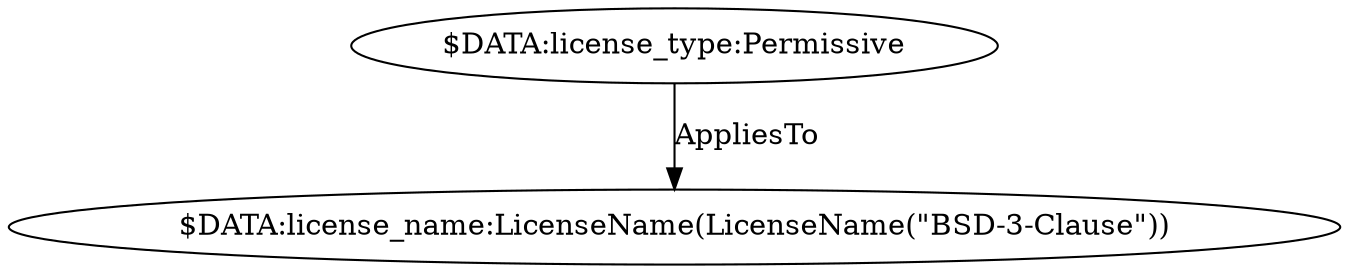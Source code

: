 digraph {
    67 [ label = "$DATA:license_name:LicenseName(LicenseName(\"BSD-3-Clause\"))" ]
    139 [ label = "$DATA:license_type:Permissive" ]
    139 -> 67 [ label = "AppliesTo" ]
}

